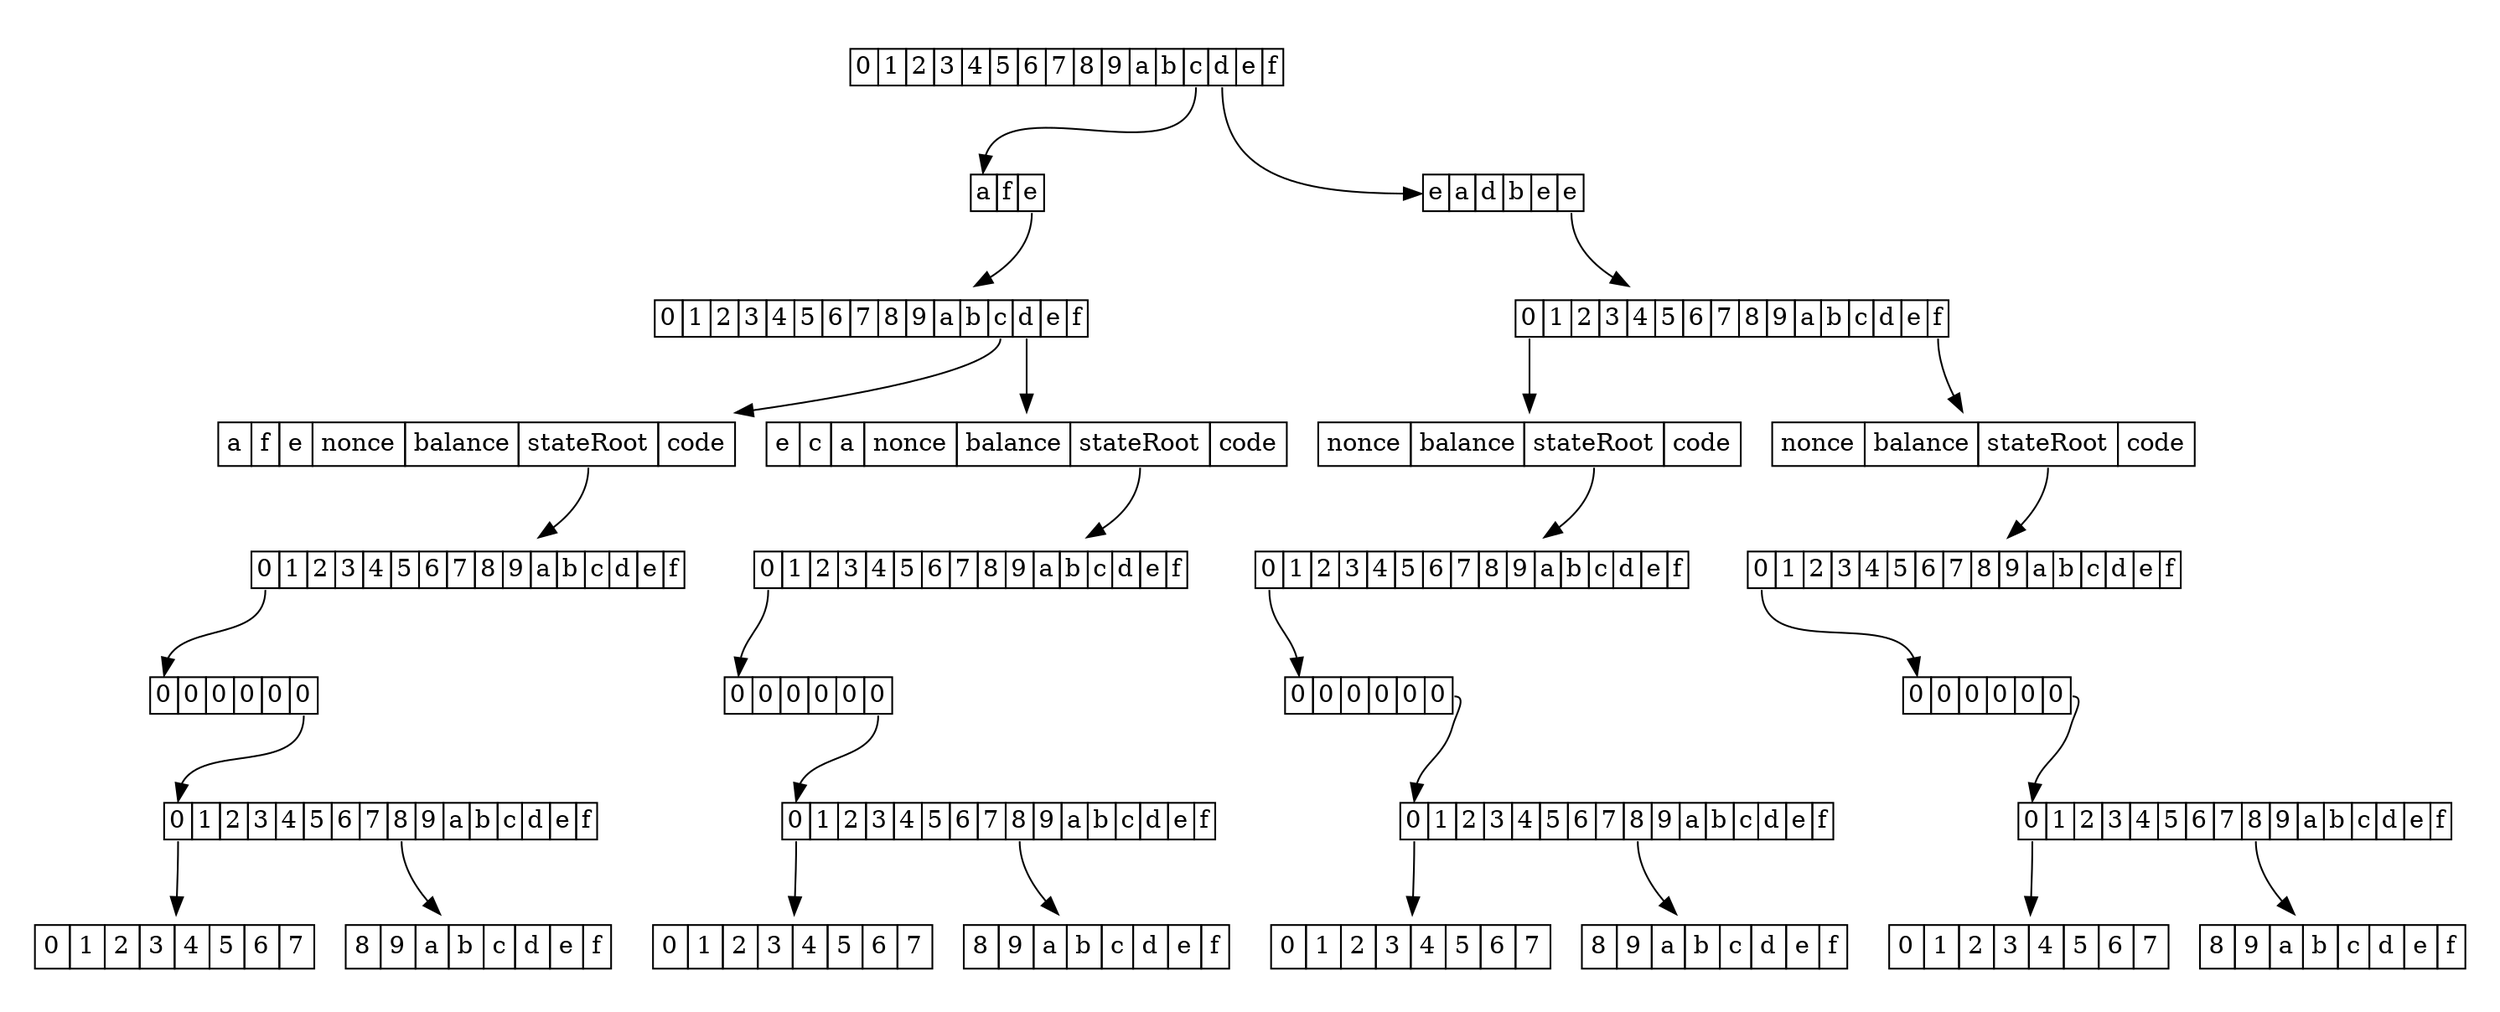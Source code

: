 digraph D {
	node [shape="box"];

    subgraph cluster_addresses {
        style=invis;

	    branch [shape=none,label=<<table border="0" cellborder="1" cellspacing="0"><tr><td port="0">0</td><td port="1">1</td><td port="2">2</td><td port="3">3</td><td port="4">4</td><td port="5">5</td><td port="6">6</td><td port="7">7</td><td port="8">8</td><td port="9">9</td><td port="10">a</td><td port="11">b</td><td port="12">c</td><td port="13">d</td><td port="14">e</td><td port="15">f</td></tr></table>>]
	    branch0c0a0f0e [shape=none,label=<<table border="0" cellborder="1" cellspacing="0"><tr><td port="0">0</td><td port="1">1</td><td port="2">2</td><td port="3">3</td><td port="4">4</td><td port="5">5</td><td port="6">6</td><td port="7">7</td><td port="8">8</td><td port="9">9</td><td port="10">a</td><td port="11">b</td><td port="12">c</td><td port="13">d</td><td port="14">e</td><td port="15">f</td></tr></table>>]
	    leaf0c0a0f0e0c [shape=none,margin=0,label=<<table border="0" cellborder="1" cellspacing="0" cellpadding="4"><tr><td port="0">a</td><td port="1">f</td><td port="2">e</td><td>nonce</td><td>balance</td><td port="sr">stateRoot</td><td>code</td></tr></table>>]
	    leaf0c0a0f0e0d [shape=none,margin=0,label=<<table border="0" cellborder="1" cellspacing="0" cellpadding="4"><tr><td port="0">e</td><td port="1">c</td><td port="2">a</td><td>nonce</td><td>balance</td><td port="sr">stateRoot</td><td>code</td></tr></table>>]
	    extension0c [shape=none,label=<<table border="0" cellspacing="0" cellborder="1"><tr><td port="0">a</td><td port="1">f</td><td port="2">e</td></tr></table>>]
	    branch0d0e0a0d0b0e0e [shape=none,label=<<table border="0" cellborder="1" cellspacing="0"><tr><td port="0">0</td><td port="1">1</td><td port="2">2</td><td port="3">3</td><td port="4">4</td><td port="5">5</td><td port="6">6</td><td port="7">7</td><td port="8">8</td><td port="9">9</td><td port="10">a</td><td port="11">b</td><td port="12">c</td><td port="13">d</td><td port="14">e</td><td port="15">f</td></tr></table>>]
	    leaf0d0e0a0d0b0e0e00 [shape=none,margin=0,label=<<table border="0" cellborder="1" cellspacing="0" cellpadding="4"><tr><td>nonce</td><td>balance</td><td port="sr">stateRoot</td><td>code</td></tr></table>>]
	    leaf0d0e0a0d0b0e0e0f [shape=none,margin=0,label=<<table border="0" cellborder="1" cellspacing="0" cellpadding="4"><tr><td>nonce</td><td>balance</td><td port="sr">stateRoot</td><td>code</td></tr></table>>]
	    extension0d [shape=none,label=<<table border="0" cellspacing="0" cellborder="1"><tr><td port="0">e</td><td port="1">a</td><td port="2">d</td><td port="3">b</td><td port="4">e</td><td port="5">e</td></tr></table>>]

	    extension0c:2 -> branch0c0a0f0e
	    branch0c0a0f0e:12 -> leaf0c0a0f0e0c
    	branch0c0a0f0e:13 -> leaf0c0a0f0e0d
	    branch:12 -> extension0c:0
	    extension0d:5 -> branch0d0e0a0d0b0e0e
	    branch0d0e0a0d0b0e0e:0 -> leaf0d0e0a0d0b0e0e00
	    branch0d0e0a0d0b0e0e:15 -> leaf0d0e0a0d0b0e0e0f
	    branch:13 -> extension0d:0
        leaf0c0a0f0e0c:sr -> s0branch 
        leaf0c0a0f0e0d:sr -> sbranch 
        leaf0d0e0a0d0b0e0e00:sr -> s2branch
        leaf0d0e0a0d0b0e0e0f:sr -> s1branch
    }

    subgraph cluster_storage0 {
        style=invis;
	        s0branch [shape=none,label=<<table border="0" cellborder="1" cellspacing="0"><tr><td port="0">0</td><td port="1">1</td><td port="2">2</td><td port="3">3</td><td port="4">4</td><td port="5">5</td><td port="6">6</td><td port="7">7</td><td port="8">8</td><td port="9">9</td><td port="10">a</td><td port="11">b</td><td port="12">c</td><td port="13">d</td><td port="14">e</td><td port="15">f</td></tr></table>>]
    	s0branch0000000 [shape=none,label=<<table border="0" cellborder="1" cellspacing="0"><tr><td port="0">0</td><td port="1">1</td><td port="2">2</td><td port="3">3</td><td port="4">4</td><td port="5">5</td><td port="6">6</td><td port="7">7</td><td port="8">8</td><td port="9">9</td><td port="10">a</td><td port="11">b</td><td port="12">c</td><td port="13">d</td><td port="14">e</td><td port="15">f</td></tr></table>>]
	    s0leaf00000000 [shape=none,margin=0,label=<<table border="0" cellborder="1" cellspacing="0" cellpadding="4"><tr><td port="0">0</td><td port="1">1</td><td port="2">2</td><td port="0">3</td><td port="1">4</td><td port="2">5</td><td port="0">6</td><td port="1">7</td></tr></table>>]
    	s0leaf00000008 [shape=none,margin=0,label=<<table border="0" cellborder="1" cellspacing="0" cellpadding="4"><tr><td port="0">8</td><td port="1">9</td><td port="2">a</td><td port="0">b</td><td port="1">c</td><td port="2">d</td><td port="0">e</td><td port="1">f</td></tr></table>>]
	    s0extension0 [shape=none,label=<<table border="0" cellspacing="0" cellborder="1"><tr><td port="0">0</td><td port="1">0</td><td port="2">0</td><td port="3">0</td><td port="4">0</td><td port="5">0</td></tr></table>>]

        s0branch:0 -> s0extension0:0
        s0extension0:5 -> s0branch0000000:0
        s0branch0000000:0 -> s0leaf00000000
        s0branch0000000:8 -> s0leaf00000008
    }
    subgraph cluster_storage1 {
        style=invis;
	        s1branch [shape=none,label=<<table border="0" cellborder="1" cellspacing="0"><tr><td port="0">0</td><td port="1">1</td><td port="2">2</td><td port="3">3</td><td port="4">4</td><td port="5">5</td><td port="6">6</td><td port="7">7</td><td port="8">8</td><td port="9">9</td><td port="10">a</td><td port="11">b</td><td port="12">c</td><td port="13">d</td><td port="14">e</td><td port="15">f</td></tr></table>>]
    	s1branch0000000 [shape=none,label=<<table border="0" cellborder="1" cellspacing="0"><tr><td port="0">0</td><td port="1">1</td><td port="2">2</td><td port="3">3</td><td port="4">4</td><td port="5">5</td><td port="6">6</td><td port="7">7</td><td port="8">8</td><td port="9">9</td><td port="10">a</td><td port="11">b</td><td port="12">c</td><td port="13">d</td><td port="14">e</td><td port="15">f</td></tr></table>>]
	    s1leaf00000000 [shape=none,margin=0,label=<<table border="0" cellborder="1" cellspacing="0" cellpadding="4"><tr><td port="0">0</td><td port="1">1</td><td port="2">2</td><td port="0">3</td><td port="1">4</td><td port="2">5</td><td port="0">6</td><td port="1">7</td></tr></table>>]
    	s1leaf00000008 [shape=none,margin=0,label=<<table border="0" cellborder="1" cellspacing="0" cellpadding="4"><tr><td port="0">8</td><td port="1">9</td><td port="2">a</td><td port="0">b</td><td port="1">c</td><td port="2">d</td><td port="0">e</td><td port="1">f</td></tr></table>>]
	    s1extension0 [shape=none,label=<<table border="0" cellspacing="0" cellborder="1"><tr><td port="0">0</td><td port="1">0</td><td port="2">0</td><td port="3">0</td><td port="4">0</td><td port="5">0</td></tr></table>>]

        s1branch:0 -> s1extension0:0
        s1extension0:5 -> s1branch0000000:0
        s1branch0000000:0 -> s1leaf00000000
        s1branch0000000:8 -> s1leaf00000008
    }
    subgraph cluster_storage2 {
        style=invis;
	        s2branch [shape=none,label=<<table border="0" cellborder="1" cellspacing="0"><tr><td port="0">0</td><td port="1">1</td><td port="2">2</td><td port="3">3</td><td port="4">4</td><td port="5">5</td><td port="6">6</td><td port="7">7</td><td port="8">8</td><td port="9">9</td><td port="10">a</td><td port="11">b</td><td port="12">c</td><td port="13">d</td><td port="14">e</td><td port="15">f</td></tr></table>>]
    	s2branch0000000 [shape=none,label=<<table border="0" cellborder="1" cellspacing="0"><tr><td port="0">0</td><td port="1">1</td><td port="2">2</td><td port="3">3</td><td port="4">4</td><td port="5">5</td><td port="6">6</td><td port="7">7</td><td port="8">8</td><td port="9">9</td><td port="10">a</td><td port="11">b</td><td port="12">c</td><td port="13">d</td><td port="14">e</td><td port="15">f</td></tr></table>>]
	    s2leaf00000000 [shape=none,margin=0,label=<<table border="0" cellborder="1" cellspacing="0" cellpadding="4"><tr><td port="0">0</td><td port="1">1</td><td port="2">2</td><td port="0">3</td><td port="1">4</td><td port="2">5</td><td port="0">6</td><td port="1">7</td></tr></table>>]
    	s2leaf00000008 [shape=none,margin=0,label=<<table border="0" cellborder="1" cellspacing="0" cellpadding="4"><tr><td port="0">8</td><td port="1">9</td><td port="2">a</td><td port="0">b</td><td port="1">c</td><td port="2">d</td><td port="0">e</td><td port="1">f</td></tr></table>>]
	    s2extension0 [shape=none,label=<<table border="0" cellspacing="0" cellborder="1"><tr><td port="0">0</td><td port="1">0</td><td port="2">0</td><td port="3">0</td><td port="4">0</td><td port="5">0</td></tr></table>>]

        s2branch:0 -> s2extension0:0
        s2extension0:5 -> s2branch0000000:0
        s2branch0000000:0 -> s2leaf00000000
        s2branch0000000:8 -> s2leaf00000008
    }
    subgraph cluster_storage {
        style=invis;
	        sbranch [shape=none,label=<<table border="0" cellborder="1" cellspacing="0"><tr><td port="0">0</td><td port="1">1</td><td port="2">2</td><td port="3">3</td><td port="4">4</td><td port="5">5</td><td port="6">6</td><td port="7">7</td><td port="8">8</td><td port="9">9</td><td port="10">a</td><td port="11">b</td><td port="12">c</td><td port="13">d</td><td port="14">e</td><td port="15">f</td></tr></table>>]
    	sbranch0000000 [shape=none,label=<<table border="0" cellborder="1" cellspacing="0"><tr><td port="0">0</td><td port="1">1</td><td port="2">2</td><td port="3">3</td><td port="4">4</td><td port="5">5</td><td port="6">6</td><td port="7">7</td><td port="8">8</td><td port="9">9</td><td port="10">a</td><td port="11">b</td><td port="12">c</td><td port="13">d</td><td port="14">e</td><td port="15">f</td></tr></table>>]
	    sleaf00000000 [shape=none,margin=0,label=<<table border="0" cellborder="1" cellspacing="0" cellpadding="4"><tr><td port="0">0</td><td port="1">1</td><td port="2">2</td><td port="0">3</td><td port="1">4</td><td port="2">5</td><td port="0">6</td><td port="1">7</td></tr></table>>]
    	sleaf00000008 [shape=none,margin=0,label=<<table border="0" cellborder="1" cellspacing="0" cellpadding="4"><tr><td port="0">8</td><td port="1">9</td><td port="2">a</td><td port="0">b</td><td port="1">c</td><td port="2">d</td><td port="0">e</td><td port="1">f</td></tr></table>>]
	    sextension0 [shape=none,label=<<table border="0" cellspacing="0" cellborder="1"><tr><td port="0">0</td><td port="1">0</td><td port="2">0</td><td port="3">0</td><td port="4">0</td><td port="5">0</td></tr></table>>]

        sbranch:0 -> sextension0:0
        sextension0:5 -> sbranch0000000:0
        sbranch0000000:0 -> sleaf00000000
        sbranch0000000:8 -> sleaf00000008
    }
}
